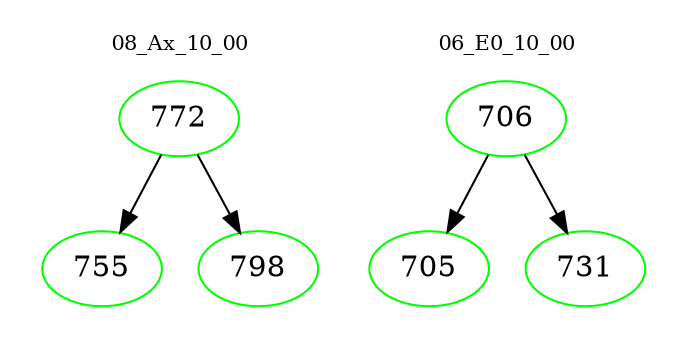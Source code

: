 digraph{
subgraph cluster_0 {
color = white
label = "08_Ax_10_00";
fontsize=10;
T0_772 [label="772", color="green"]
T0_772 -> T0_755 [color="black"]
T0_755 [label="755", color="green"]
T0_772 -> T0_798 [color="black"]
T0_798 [label="798", color="green"]
}
subgraph cluster_1 {
color = white
label = "06_E0_10_00";
fontsize=10;
T1_706 [label="706", color="green"]
T1_706 -> T1_705 [color="black"]
T1_705 [label="705", color="green"]
T1_706 -> T1_731 [color="black"]
T1_731 [label="731", color="green"]
}
}
